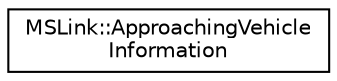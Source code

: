 digraph "Graphical Class Hierarchy"
{
  edge [fontname="Helvetica",fontsize="10",labelfontname="Helvetica",labelfontsize="10"];
  node [fontname="Helvetica",fontsize="10",shape=record];
  rankdir="LR";
  Node0 [label="MSLink::ApproachingVehicle\lInformation",height=0.2,width=0.4,color="black", fillcolor="white", style="filled",URL="$db/dff/struct_m_s_link_1_1_approaching_vehicle_information.html",tooltip="A structure holding the information about vehicles approaching a link. "];
}

